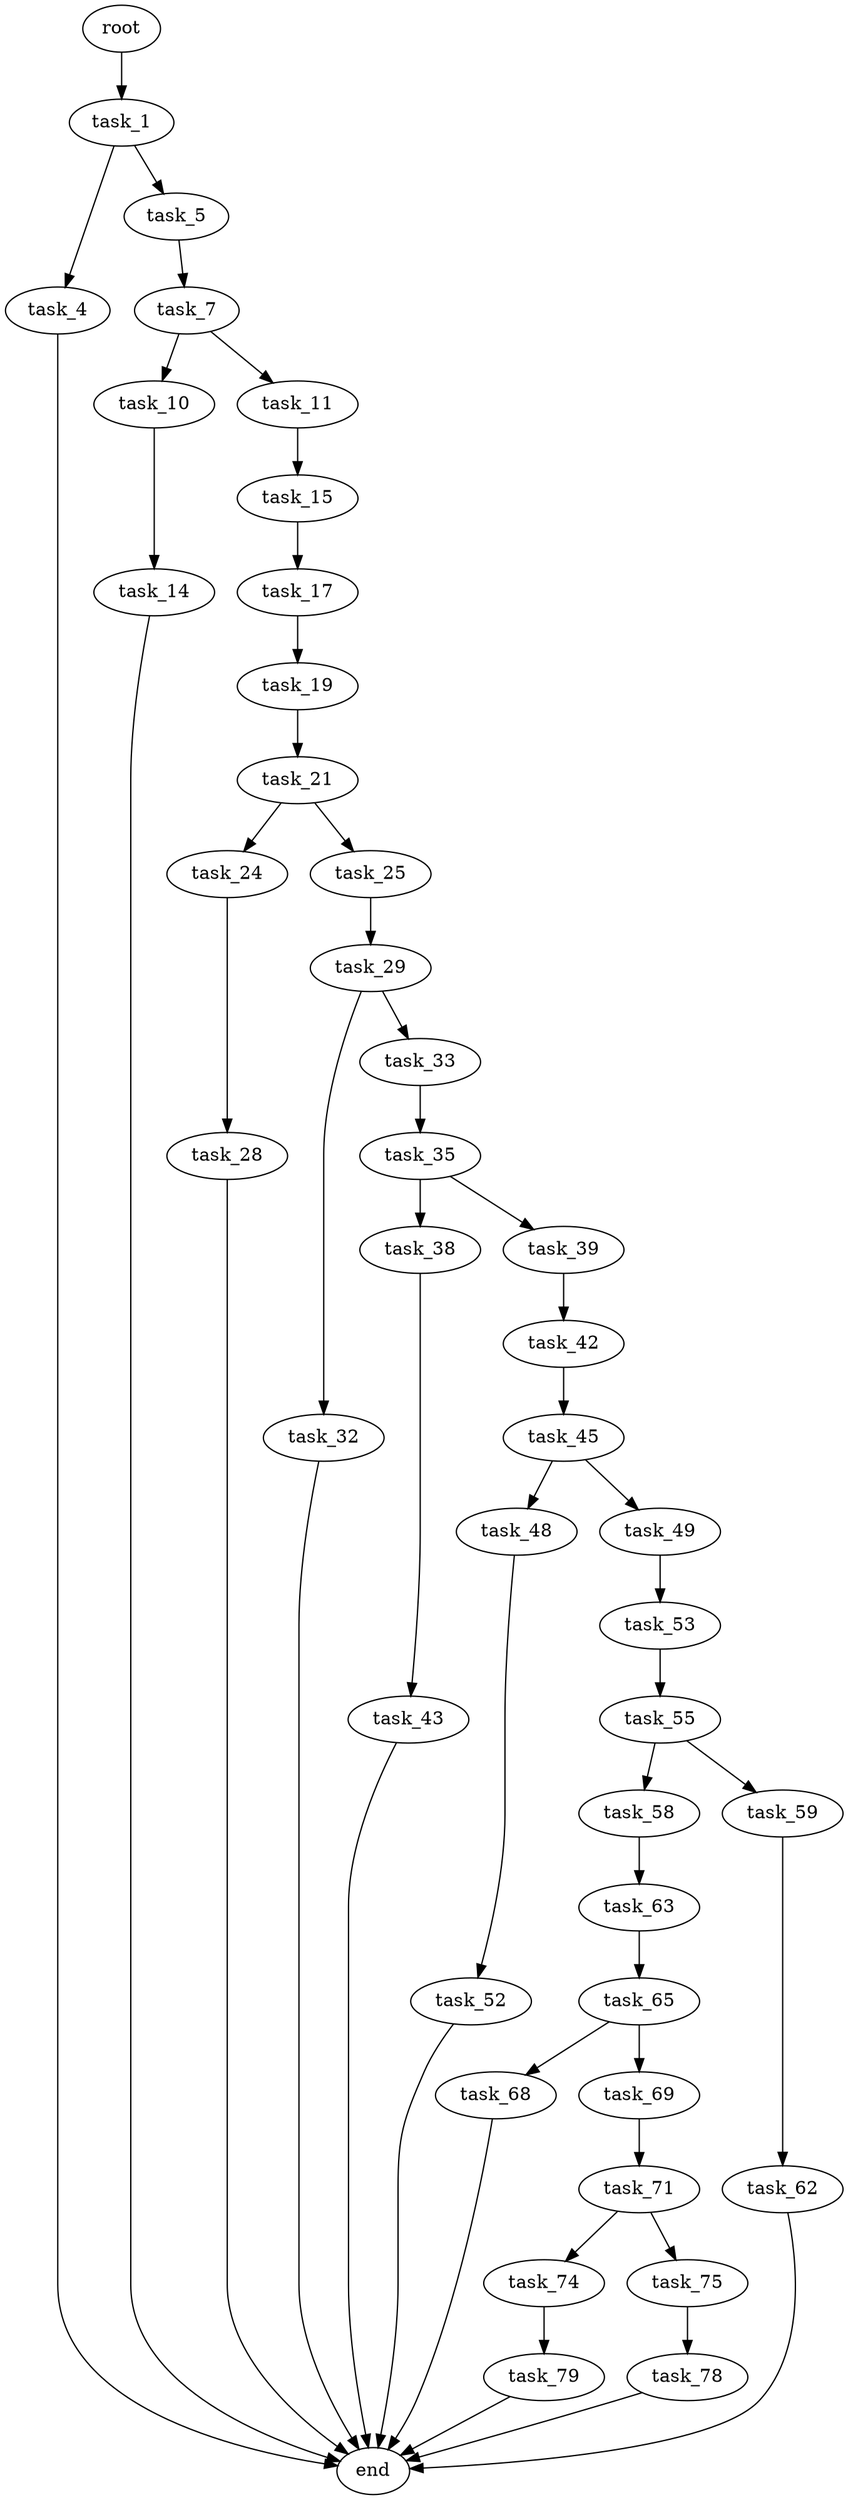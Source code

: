 digraph G {
  root [size="0.000000"];
  task_1 [size="28991029248.000000"];
  task_4 [size="46482080169.000000"];
  task_5 [size="1043635138.000000"];
  end [size="0.000000"];
  task_7 [size="526252843542.000000"];
  task_10 [size="291136399645.000000"];
  task_11 [size="296851872130.000000"];
  task_14 [size="3746771316.000000"];
  task_15 [size="756289750859.000000"];
  task_17 [size="782757789696.000000"];
  task_19 [size="549755813888.000000"];
  task_21 [size="430199081389.000000"];
  task_24 [size="24323039210.000000"];
  task_25 [size="300594872236.000000"];
  task_28 [size="458994818772.000000"];
  task_29 [size="465044324966.000000"];
  task_32 [size="48404211157.000000"];
  task_33 [size="16472711504.000000"];
  task_35 [size="28991029248.000000"];
  task_38 [size="881389737445.000000"];
  task_39 [size="5424833620.000000"];
  task_43 [size="61514287096.000000"];
  task_42 [size="6100870119.000000"];
  task_45 [size="108806278520.000000"];
  task_48 [size="689852410335.000000"];
  task_49 [size="64678147991.000000"];
  task_52 [size="14852554603.000000"];
  task_53 [size="163800296743.000000"];
  task_55 [size="861823881162.000000"];
  task_58 [size="713867401624.000000"];
  task_59 [size="1073741824000.000000"];
  task_63 [size="231928233984.000000"];
  task_62 [size="154010768340.000000"];
  task_65 [size="6119472154.000000"];
  task_68 [size="1350085336079.000000"];
  task_69 [size="231928233984.000000"];
  task_71 [size="7322029981.000000"];
  task_74 [size="301603928211.000000"];
  task_75 [size="8855172245.000000"];
  task_79 [size="325611250.000000"];
  task_78 [size="8589934592.000000"];

  root -> task_1 [size="1.000000"];
  task_1 -> task_4 [size="75497472.000000"];
  task_1 -> task_5 [size="75497472.000000"];
  task_4 -> end [size="1.000000"];
  task_5 -> task_7 [size="33554432.000000"];
  task_7 -> task_10 [size="411041792.000000"];
  task_7 -> task_11 [size="411041792.000000"];
  task_10 -> task_14 [size="411041792.000000"];
  task_11 -> task_15 [size="838860800.000000"];
  task_14 -> end [size="1.000000"];
  task_15 -> task_17 [size="679477248.000000"];
  task_17 -> task_19 [size="679477248.000000"];
  task_19 -> task_21 [size="536870912.000000"];
  task_21 -> task_24 [size="838860800.000000"];
  task_21 -> task_25 [size="838860800.000000"];
  task_24 -> task_28 [size="411041792.000000"];
  task_25 -> task_29 [size="838860800.000000"];
  task_28 -> end [size="1.000000"];
  task_29 -> task_32 [size="301989888.000000"];
  task_29 -> task_33 [size="301989888.000000"];
  task_32 -> end [size="1.000000"];
  task_33 -> task_35 [size="536870912.000000"];
  task_35 -> task_38 [size="75497472.000000"];
  task_35 -> task_39 [size="75497472.000000"];
  task_38 -> task_43 [size="838860800.000000"];
  task_39 -> task_42 [size="301989888.000000"];
  task_43 -> end [size="1.000000"];
  task_42 -> task_45 [size="134217728.000000"];
  task_45 -> task_48 [size="411041792.000000"];
  task_45 -> task_49 [size="411041792.000000"];
  task_48 -> task_52 [size="679477248.000000"];
  task_49 -> task_53 [size="209715200.000000"];
  task_52 -> end [size="1.000000"];
  task_53 -> task_55 [size="301989888.000000"];
  task_55 -> task_58 [size="679477248.000000"];
  task_55 -> task_59 [size="679477248.000000"];
  task_58 -> task_63 [size="536870912.000000"];
  task_59 -> task_62 [size="838860800.000000"];
  task_63 -> task_65 [size="301989888.000000"];
  task_62 -> end [size="1.000000"];
  task_65 -> task_68 [size="134217728.000000"];
  task_65 -> task_69 [size="134217728.000000"];
  task_68 -> end [size="1.000000"];
  task_69 -> task_71 [size="301989888.000000"];
  task_71 -> task_74 [size="209715200.000000"];
  task_71 -> task_75 [size="209715200.000000"];
  task_74 -> task_79 [size="679477248.000000"];
  task_75 -> task_78 [size="209715200.000000"];
  task_79 -> end [size="1.000000"];
  task_78 -> end [size="1.000000"];
}
